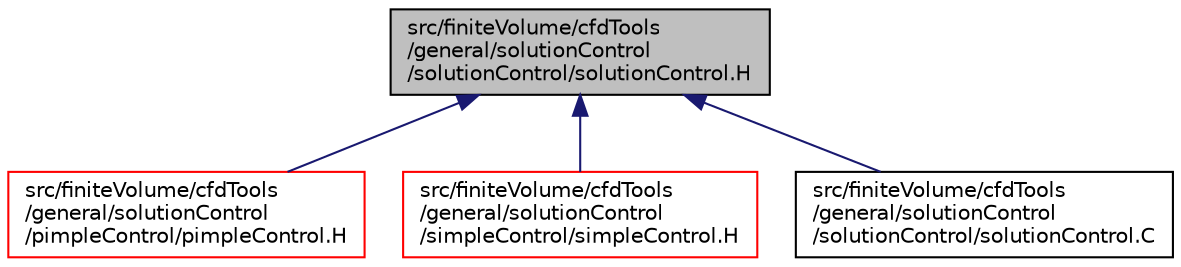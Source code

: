 digraph "src/finiteVolume/cfdTools/general/solutionControl/solutionControl/solutionControl.H"
{
  bgcolor="transparent";
  edge [fontname="Helvetica",fontsize="10",labelfontname="Helvetica",labelfontsize="10"];
  node [fontname="Helvetica",fontsize="10",shape=record];
  Node1 [label="src/finiteVolume/cfdTools\l/general/solutionControl\l/solutionControl/solutionControl.H",height=0.2,width=0.4,color="black", fillcolor="grey75", style="filled", fontcolor="black"];
  Node1 -> Node2 [dir="back",color="midnightblue",fontsize="10",style="solid",fontname="Helvetica"];
  Node2 [label="src/finiteVolume/cfdTools\l/general/solutionControl\l/pimpleControl/pimpleControl.H",height=0.2,width=0.4,color="red",URL="$a05140.html"];
  Node1 -> Node3 [dir="back",color="midnightblue",fontsize="10",style="solid",fontname="Helvetica"];
  Node3 [label="src/finiteVolume/cfdTools\l/general/solutionControl\l/simpleControl/simpleControl.H",height=0.2,width=0.4,color="red",URL="$a05146.html"];
  Node1 -> Node4 [dir="back",color="midnightblue",fontsize="10",style="solid",fontname="Helvetica"];
  Node4 [label="src/finiteVolume/cfdTools\l/general/solutionControl\l/solutionControl/solutionControl.C",height=0.2,width=0.4,color="black",URL="$a05147.html"];
}
